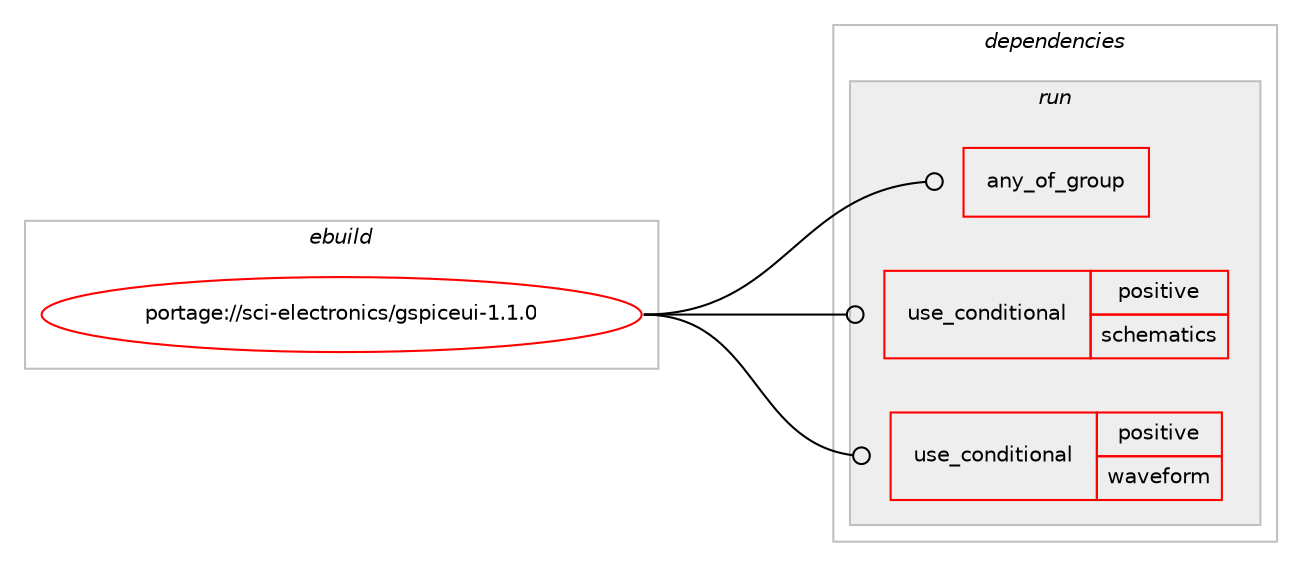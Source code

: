 digraph prolog {

# *************
# Graph options
# *************

newrank=true;
concentrate=true;
compound=true;
graph [rankdir=LR,fontname=Helvetica,fontsize=10,ranksep=1.5];#, ranksep=2.5, nodesep=0.2];
edge  [arrowhead=vee];
node  [fontname=Helvetica,fontsize=10];

# **********
# The ebuild
# **********

subgraph cluster_leftcol {
color=gray;
rank=same;
label=<<i>ebuild</i>>;
id [label="portage://sci-electronics/gspiceui-1.1.0", color=red, width=4, href="../sci-electronics/gspiceui-1.1.0.svg"];
}

# ****************
# The dependencies
# ****************

subgraph cluster_midcol {
color=gray;
label=<<i>dependencies</i>>;
subgraph cluster_compile {
fillcolor="#eeeeee";
style=filled;
label=<<i>compile</i>>;
# *** BEGIN UNKNOWN DEPENDENCY TYPE (TODO) ***
# id -> package_dependency(portage://sci-electronics/gspiceui-1.1.0,install,no,sci-electronics,electronics-menu,none,[,,],[],[])
# *** END UNKNOWN DEPENDENCY TYPE (TODO) ***

# *** BEGIN UNKNOWN DEPENDENCY TYPE (TODO) ***
# id -> package_dependency(portage://sci-electronics/gspiceui-1.1.0,install,no,x11-libs,wxGTK,none,[,,],[slot(3.0)],[use(enable(X),none)])
# *** END UNKNOWN DEPENDENCY TYPE (TODO) ***

}
subgraph cluster_compileandrun {
fillcolor="#eeeeee";
style=filled;
label=<<i>compile and run</i>>;
}
subgraph cluster_run {
fillcolor="#eeeeee";
style=filled;
label=<<i>run</i>>;
subgraph any2584 {
dependency198711 [label=<<TABLE BORDER="0" CELLBORDER="1" CELLSPACING="0" CELLPADDING="4"><TR><TD CELLPADDING="10">any_of_group</TD></TR></TABLE>>, shape=none, color=red];# *** BEGIN UNKNOWN DEPENDENCY TYPE (TODO) ***
# dependency198711 -> package_dependency(portage://sci-electronics/gspiceui-1.1.0,run,no,sci-electronics,ngspice,none,[,,],[],[])
# *** END UNKNOWN DEPENDENCY TYPE (TODO) ***

# *** BEGIN UNKNOWN DEPENDENCY TYPE (TODO) ***
# dependency198711 -> package_dependency(portage://sci-electronics/gspiceui-1.1.0,run,no,sci-electronics,gnucap,none,[,,],[],[])
# *** END UNKNOWN DEPENDENCY TYPE (TODO) ***

}
id:e -> dependency198711:w [weight=20,style="solid",arrowhead="odot"];
subgraph cond101891 {
dependency198712 [label=<<TABLE BORDER="0" CELLBORDER="1" CELLSPACING="0" CELLPADDING="4"><TR><TD ROWSPAN="3" CELLPADDING="10">use_conditional</TD></TR><TR><TD>positive</TD></TR><TR><TD>schematics</TD></TR></TABLE>>, shape=none, color=red];
# *** BEGIN UNKNOWN DEPENDENCY TYPE (TODO) ***
# dependency198712 -> package_dependency(portage://sci-electronics/gspiceui-1.1.0,run,no,sci-electronics,geda,none,[,,],[],[])
# *** END UNKNOWN DEPENDENCY TYPE (TODO) ***

}
id:e -> dependency198712:w [weight=20,style="solid",arrowhead="odot"];
subgraph cond101892 {
dependency198713 [label=<<TABLE BORDER="0" CELLBORDER="1" CELLSPACING="0" CELLPADDING="4"><TR><TD ROWSPAN="3" CELLPADDING="10">use_conditional</TD></TR><TR><TD>positive</TD></TR><TR><TD>waveform</TD></TR></TABLE>>, shape=none, color=red];
# *** BEGIN UNKNOWN DEPENDENCY TYPE (TODO) ***
# dependency198713 -> package_dependency(portage://sci-electronics/gspiceui-1.1.0,run,no,sci-electronics,gwave,none,[,,],[],[])
# *** END UNKNOWN DEPENDENCY TYPE (TODO) ***

}
id:e -> dependency198713:w [weight=20,style="solid",arrowhead="odot"];
# *** BEGIN UNKNOWN DEPENDENCY TYPE (TODO) ***
# id -> package_dependency(portage://sci-electronics/gspiceui-1.1.0,run,no,sci-electronics,electronics-menu,none,[,,],[],[])
# *** END UNKNOWN DEPENDENCY TYPE (TODO) ***

# *** BEGIN UNKNOWN DEPENDENCY TYPE (TODO) ***
# id -> package_dependency(portage://sci-electronics/gspiceui-1.1.0,run,no,x11-libs,wxGTK,none,[,,],[slot(3.0)],[use(enable(X),none)])
# *** END UNKNOWN DEPENDENCY TYPE (TODO) ***

}
}

# **************
# The candidates
# **************

subgraph cluster_choices {
rank=same;
color=gray;
label=<<i>candidates</i>>;

}

}

